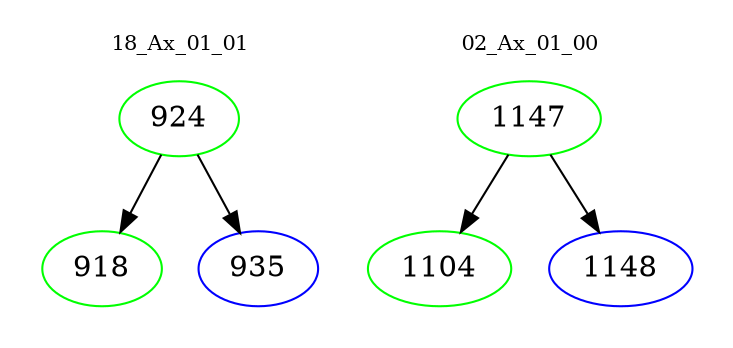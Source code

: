 digraph{
subgraph cluster_0 {
color = white
label = "18_Ax_01_01";
fontsize=10;
T0_924 [label="924", color="green"]
T0_924 -> T0_918 [color="black"]
T0_918 [label="918", color="green"]
T0_924 -> T0_935 [color="black"]
T0_935 [label="935", color="blue"]
}
subgraph cluster_1 {
color = white
label = "02_Ax_01_00";
fontsize=10;
T1_1147 [label="1147", color="green"]
T1_1147 -> T1_1104 [color="black"]
T1_1104 [label="1104", color="green"]
T1_1147 -> T1_1148 [color="black"]
T1_1148 [label="1148", color="blue"]
}
}

